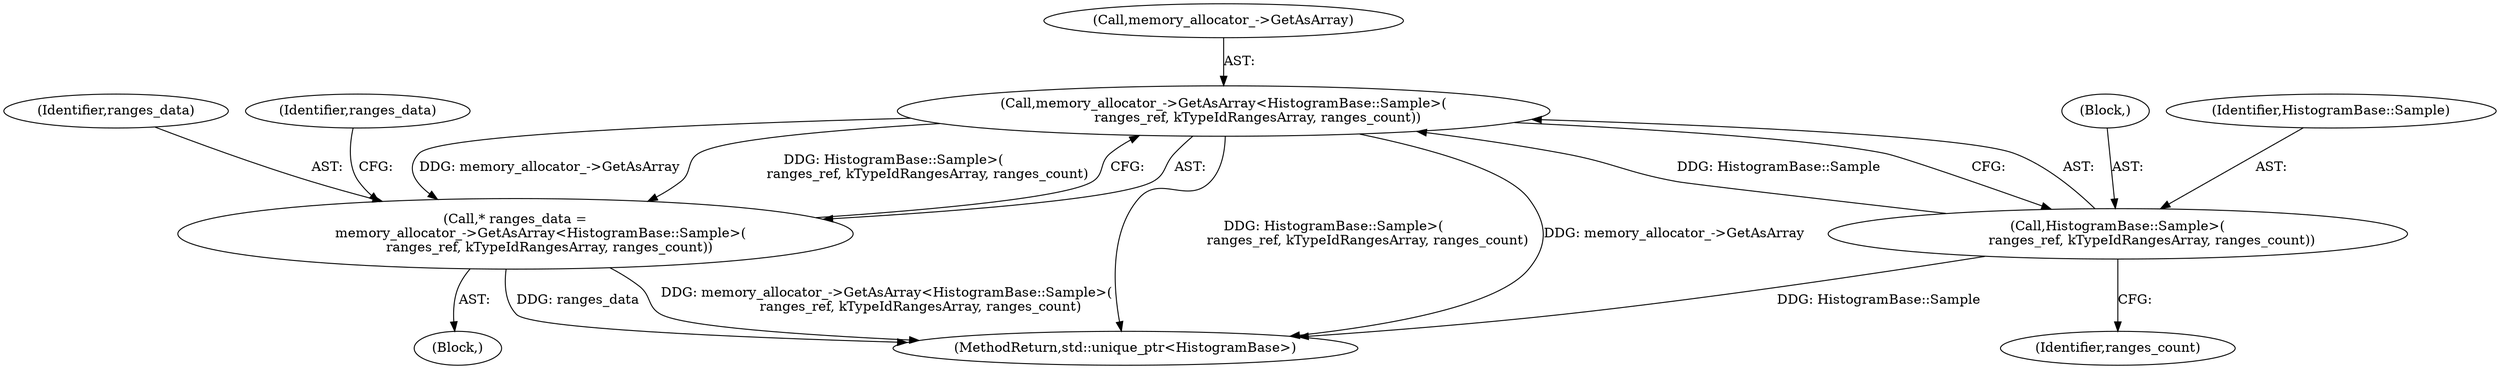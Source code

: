 digraph "0_Chrome_3f38b2253b19f9f9595f79fb92bfb5077e7b1959_0@API" {
"1000210" [label="(Call,memory_allocator_->GetAsArray<HistogramBase::Sample>(\n                ranges_ref, kTypeIdRangesArray, ranges_count))"];
"1000214" [label="(Call,HistogramBase::Sample>(\n                ranges_ref, kTypeIdRangesArray, ranges_count))"];
"1000208" [label="(Call,* ranges_data =\n            memory_allocator_->GetAsArray<HistogramBase::Sample>(\n                ranges_ref, kTypeIdRangesArray, ranges_count))"];
"1000209" [label="(Identifier,ranges_data)"];
"1000343" [label="(MethodReturn,std::unique_ptr<HistogramBase>)"];
"1000208" [label="(Call,* ranges_data =\n            memory_allocator_->GetAsArray<HistogramBase::Sample>(\n                ranges_ref, kTypeIdRangesArray, ranges_count))"];
"1000216" [label="(Block,)"];
"1000222" [label="(Identifier,ranges_data)"];
"1000220" [label="(Identifier,ranges_count)"];
"1000206" [label="(Block,)"];
"1000211" [label="(Call,memory_allocator_->GetAsArray)"];
"1000215" [label="(Identifier,HistogramBase::Sample)"];
"1000214" [label="(Call,HistogramBase::Sample>(\n                ranges_ref, kTypeIdRangesArray, ranges_count))"];
"1000210" [label="(Call,memory_allocator_->GetAsArray<HistogramBase::Sample>(\n                ranges_ref, kTypeIdRangesArray, ranges_count))"];
"1000210" -> "1000208"  [label="AST: "];
"1000210" -> "1000214"  [label="CFG: "];
"1000211" -> "1000210"  [label="AST: "];
"1000214" -> "1000210"  [label="AST: "];
"1000208" -> "1000210"  [label="CFG: "];
"1000210" -> "1000343"  [label="DDG: HistogramBase::Sample>(\n                ranges_ref, kTypeIdRangesArray, ranges_count)"];
"1000210" -> "1000343"  [label="DDG: memory_allocator_->GetAsArray"];
"1000210" -> "1000208"  [label="DDG: memory_allocator_->GetAsArray"];
"1000210" -> "1000208"  [label="DDG: HistogramBase::Sample>(\n                ranges_ref, kTypeIdRangesArray, ranges_count)"];
"1000214" -> "1000210"  [label="DDG: HistogramBase::Sample"];
"1000214" -> "1000220"  [label="CFG: "];
"1000215" -> "1000214"  [label="AST: "];
"1000216" -> "1000214"  [label="AST: "];
"1000214" -> "1000343"  [label="DDG: HistogramBase::Sample"];
"1000208" -> "1000206"  [label="AST: "];
"1000209" -> "1000208"  [label="AST: "];
"1000222" -> "1000208"  [label="CFG: "];
"1000208" -> "1000343"  [label="DDG: ranges_data"];
"1000208" -> "1000343"  [label="DDG: memory_allocator_->GetAsArray<HistogramBase::Sample>(\n                ranges_ref, kTypeIdRangesArray, ranges_count)"];
}
